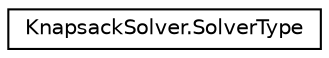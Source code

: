 digraph "Graphical Class Hierarchy"
{
 // LATEX_PDF_SIZE
  edge [fontname="Helvetica",fontsize="10",labelfontname="Helvetica",labelfontsize="10"];
  node [fontname="Helvetica",fontsize="10",shape=record];
  rankdir="LR";
  Node0 [label="KnapsackSolver.SolverType",height=0.2,width=0.4,color="black", fillcolor="white", style="filled",URL="$enumcom_1_1google_1_1ortools_1_1algorithms_1_1KnapsackSolver_1_1SolverType.html",tooltip="Enum controlling which underlying algorithm is used."];
}
